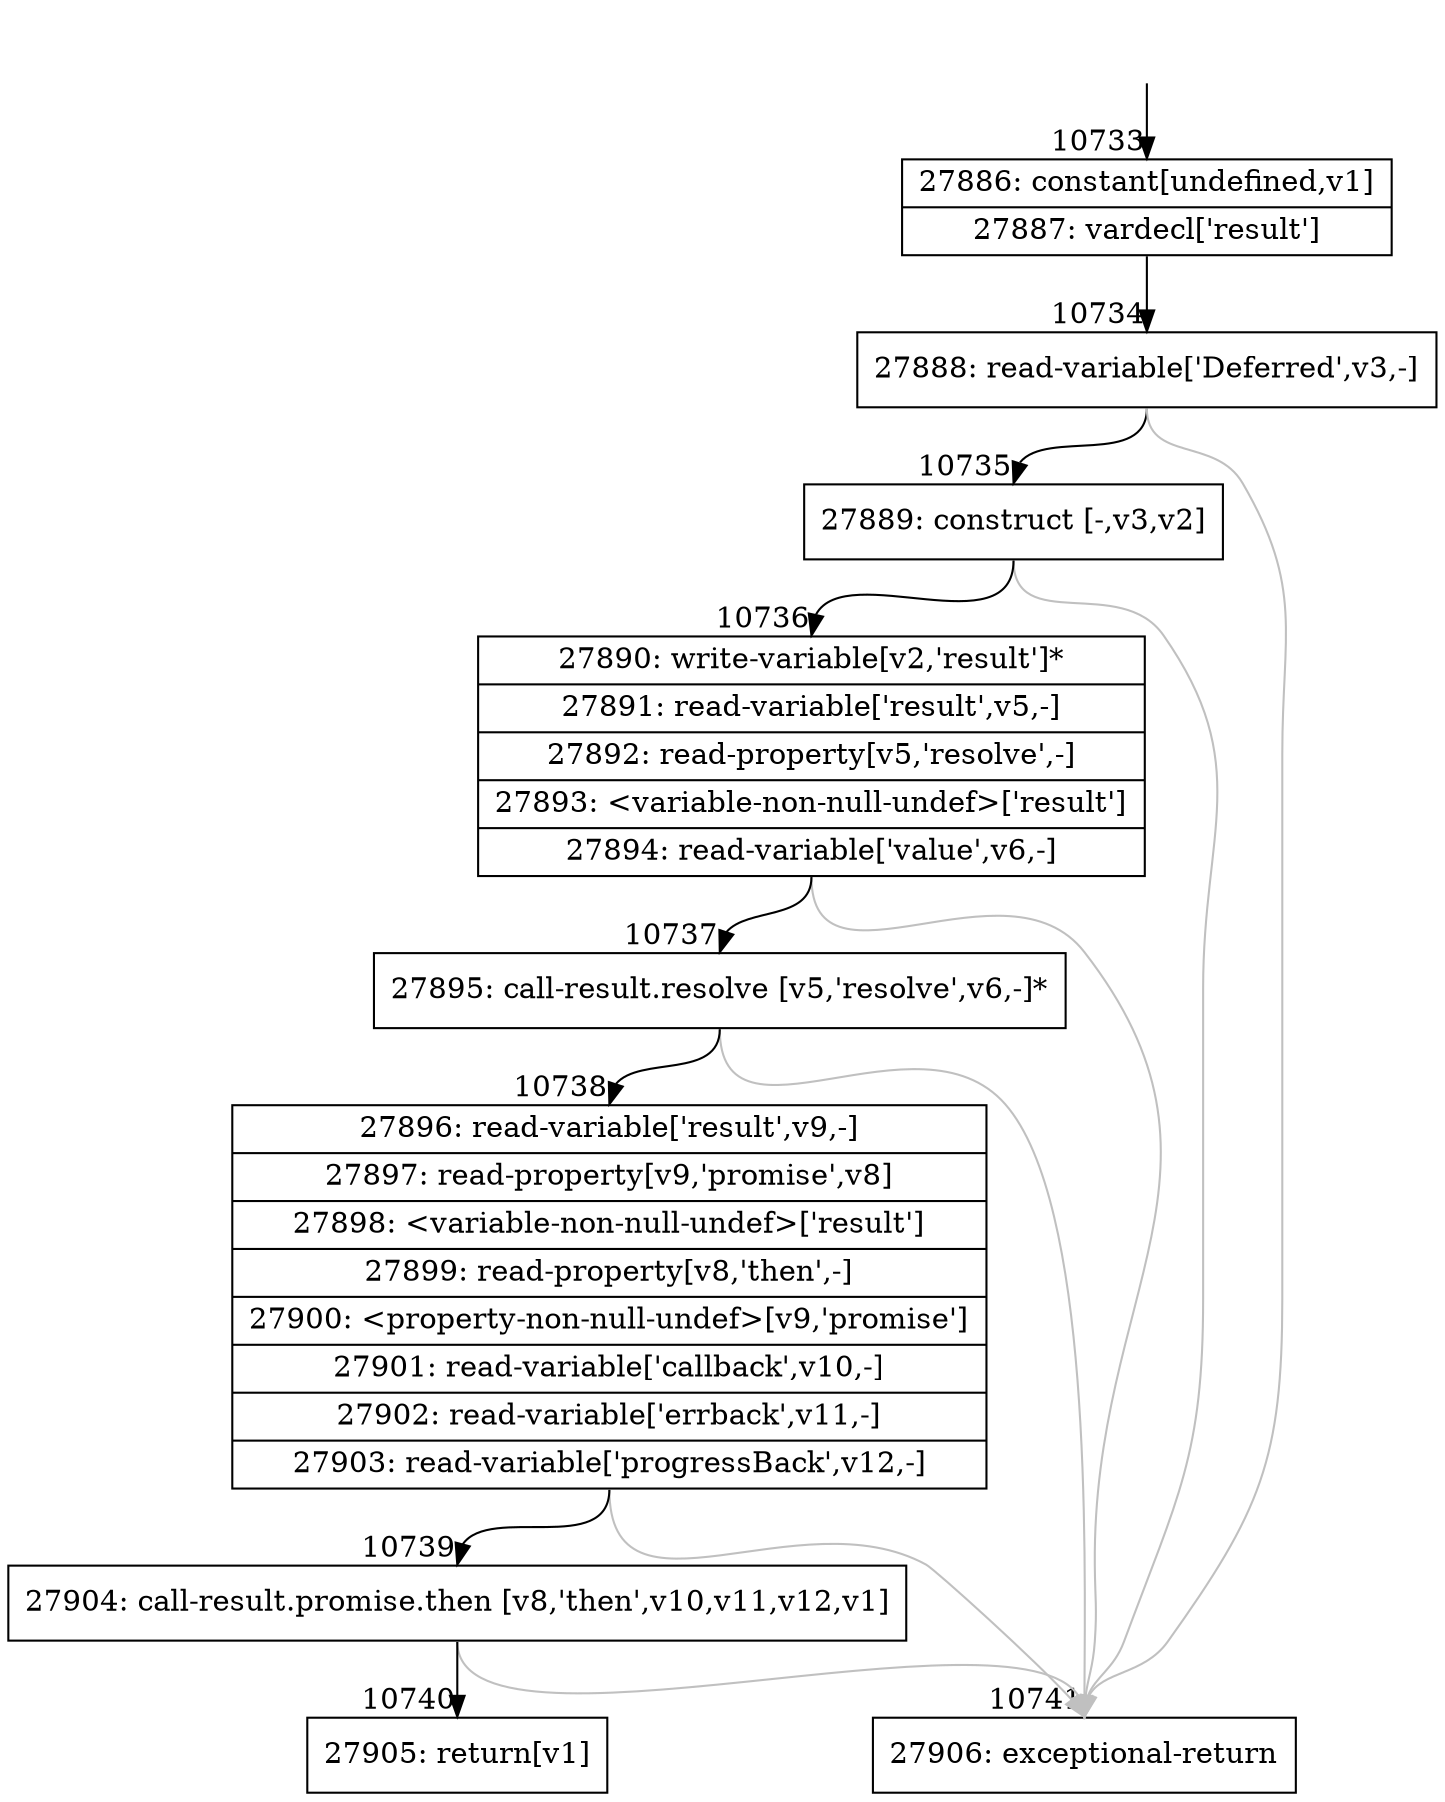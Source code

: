 digraph {
rankdir="TD"
BB_entry825[shape=none,label=""];
BB_entry825 -> BB10733 [tailport=s, headport=n, headlabel="    10733"]
BB10733 [shape=record label="{27886: constant[undefined,v1]|27887: vardecl['result']}" ] 
BB10733 -> BB10734 [tailport=s, headport=n, headlabel="      10734"]
BB10734 [shape=record label="{27888: read-variable['Deferred',v3,-]}" ] 
BB10734 -> BB10735 [tailport=s, headport=n, headlabel="      10735"]
BB10734 -> BB10741 [tailport=s, headport=n, color=gray, headlabel="      10741"]
BB10735 [shape=record label="{27889: construct [-,v3,v2]}" ] 
BB10735 -> BB10736 [tailport=s, headport=n, headlabel="      10736"]
BB10735 -> BB10741 [tailport=s, headport=n, color=gray]
BB10736 [shape=record label="{27890: write-variable[v2,'result']*|27891: read-variable['result',v5,-]|27892: read-property[v5,'resolve',-]|27893: \<variable-non-null-undef\>['result']|27894: read-variable['value',v6,-]}" ] 
BB10736 -> BB10737 [tailport=s, headport=n, headlabel="      10737"]
BB10736 -> BB10741 [tailport=s, headport=n, color=gray]
BB10737 [shape=record label="{27895: call-result.resolve [v5,'resolve',v6,-]*}" ] 
BB10737 -> BB10738 [tailport=s, headport=n, headlabel="      10738"]
BB10737 -> BB10741 [tailport=s, headport=n, color=gray]
BB10738 [shape=record label="{27896: read-variable['result',v9,-]|27897: read-property[v9,'promise',v8]|27898: \<variable-non-null-undef\>['result']|27899: read-property[v8,'then',-]|27900: \<property-non-null-undef\>[v9,'promise']|27901: read-variable['callback',v10,-]|27902: read-variable['errback',v11,-]|27903: read-variable['progressBack',v12,-]}" ] 
BB10738 -> BB10739 [tailport=s, headport=n, headlabel="      10739"]
BB10738 -> BB10741 [tailport=s, headport=n, color=gray]
BB10739 [shape=record label="{27904: call-result.promise.then [v8,'then',v10,v11,v12,v1]}" ] 
BB10739 -> BB10740 [tailport=s, headport=n, headlabel="      10740"]
BB10739 -> BB10741 [tailport=s, headport=n, color=gray]
BB10740 [shape=record label="{27905: return[v1]}" ] 
BB10741 [shape=record label="{27906: exceptional-return}" ] 
//#$~ 14749
}
